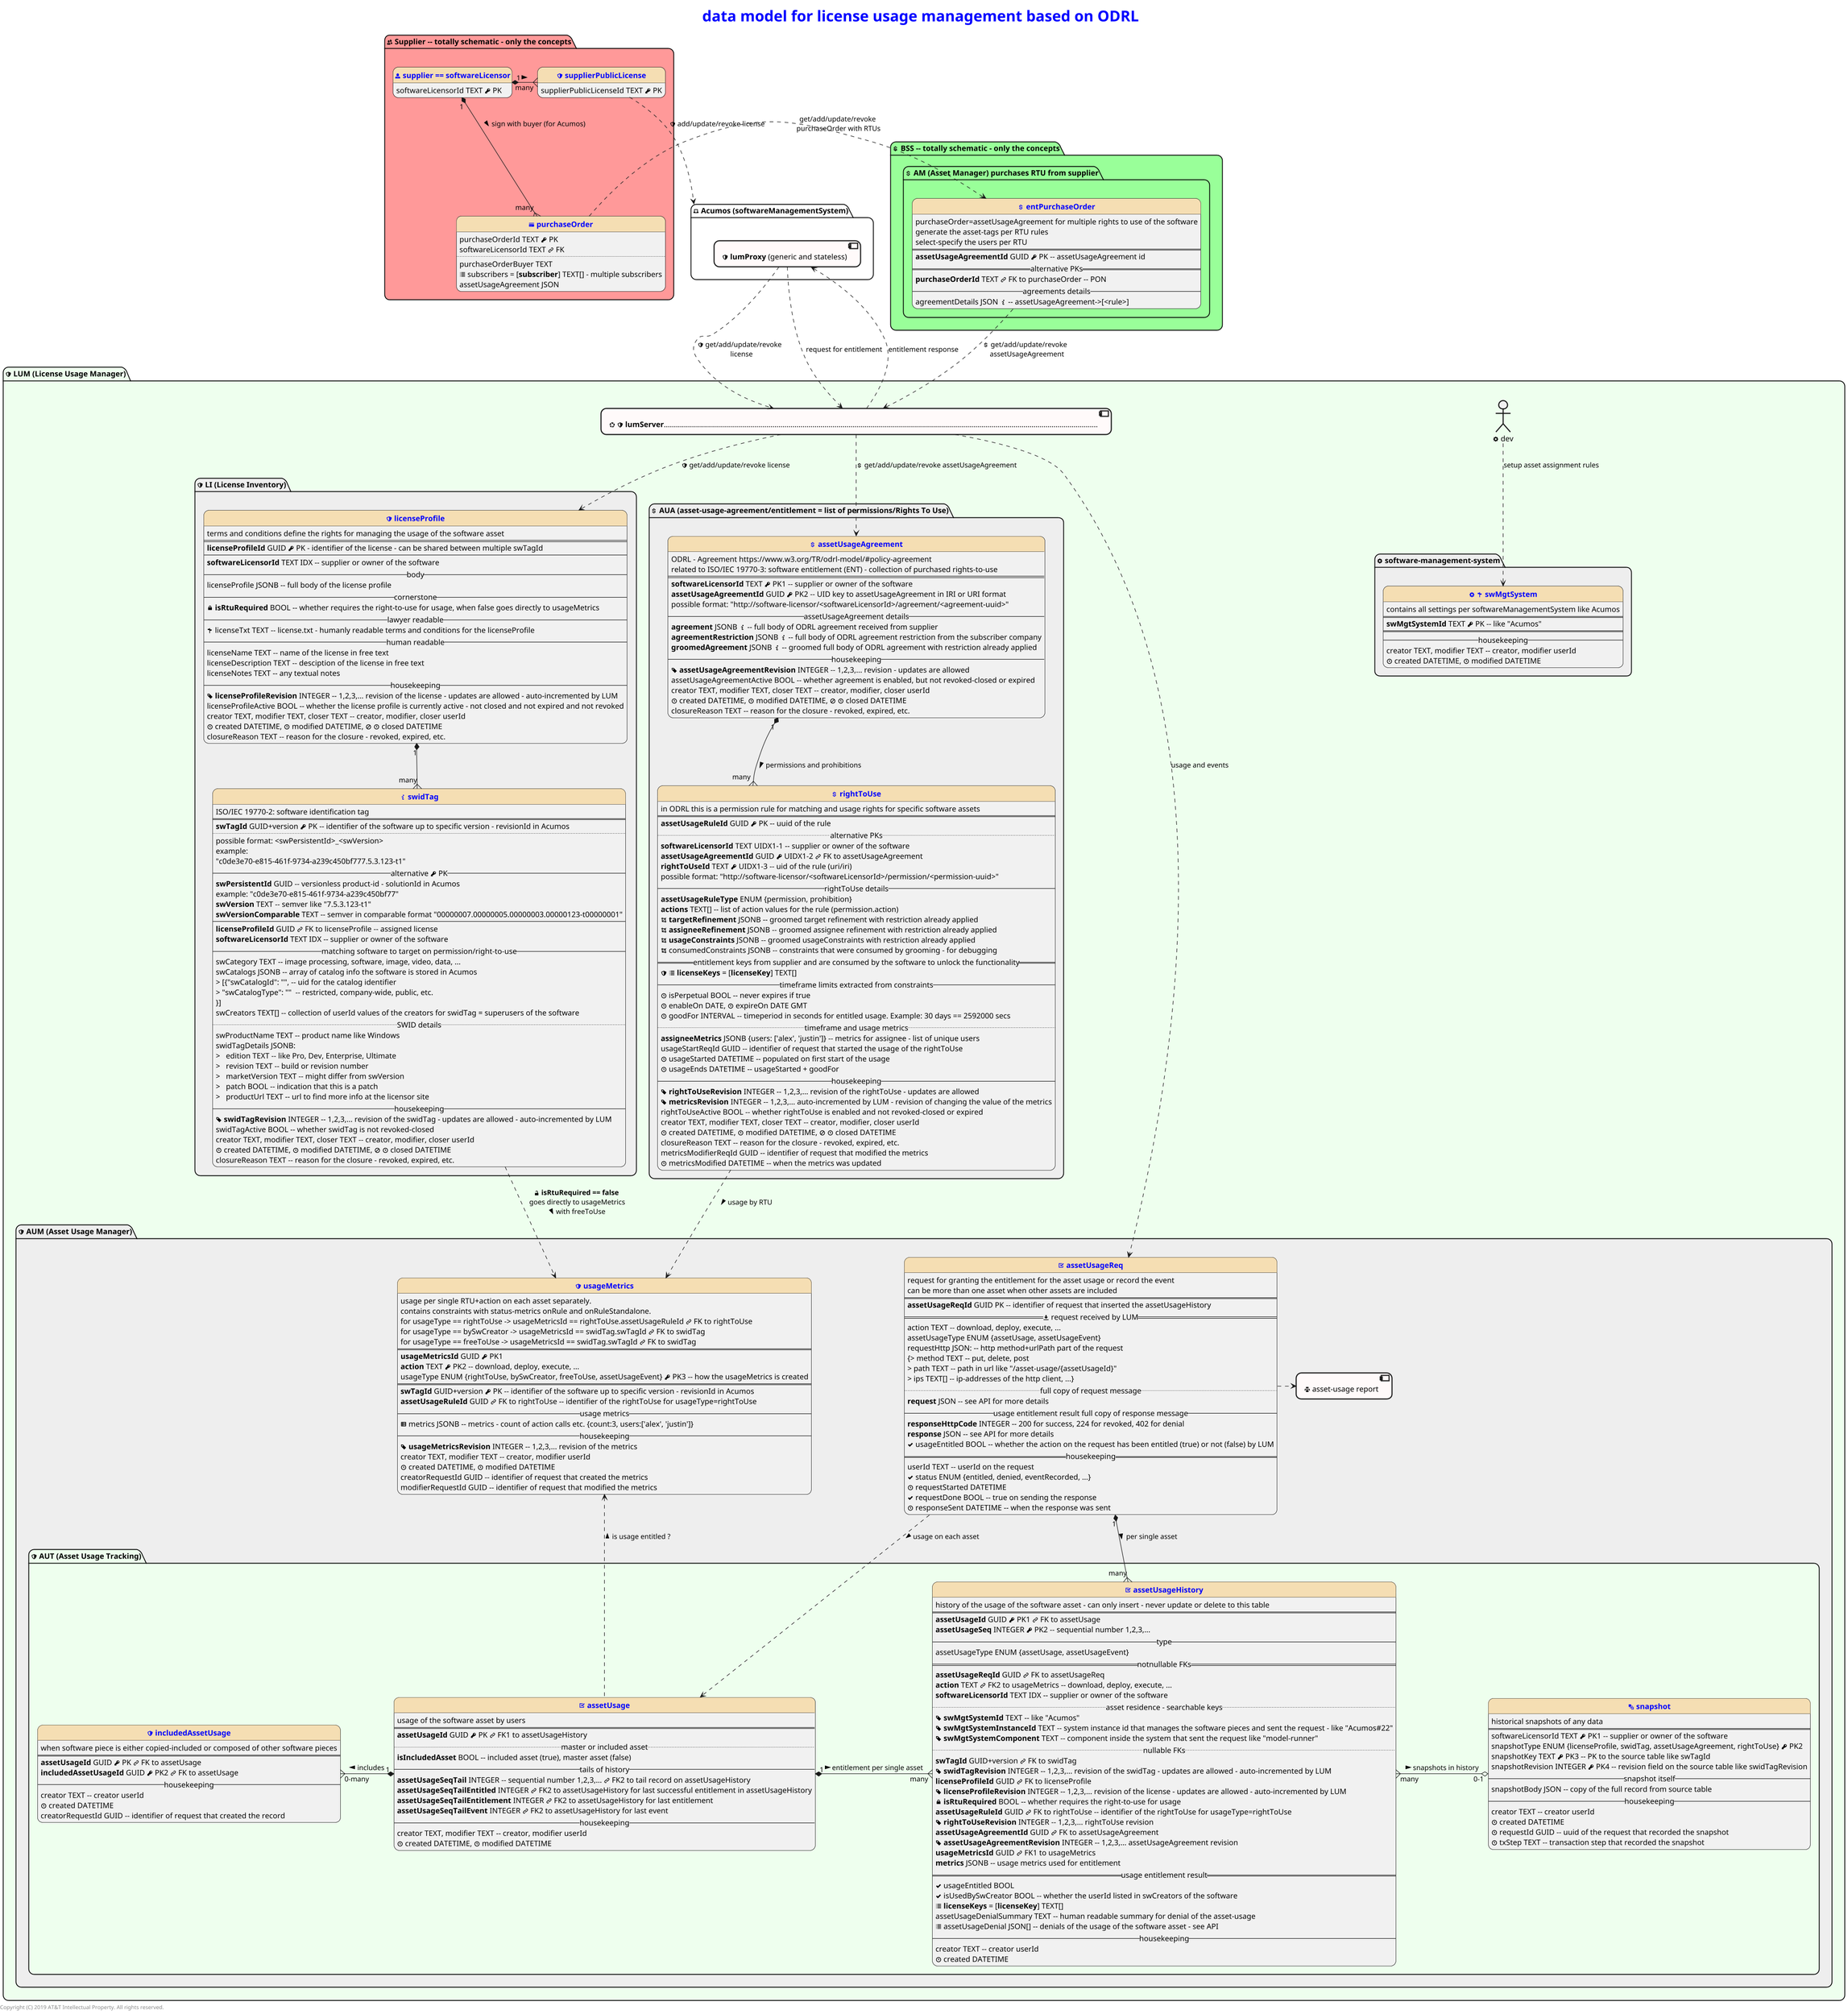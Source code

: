 ' ===============LICENSE_START=======================================================
' Acumos CC-BY-4.0
' ===================================================================================
' Copyright (C) 2019 AT&T Intellectual Property. All rights reserved.
' ===================================================================================
' This Acumos documentation file is distributed by AT&T
' under the Creative Commons Attribution 4.0 International License (the "License");
' you may not use this file except in compliance with the License.
' You may obtain a copy of the License at
'
'      http://creativecommons.org/licenses/by/4.0
'
' This file is distributed on an "AS IS" BASIS,
' WITHOUT WARRANTIES OR CONDITIONS OF ANY KIND, either express or implied.
' See the License for the specific language governing permissions and
' limitations under the License.
' ===============LICENSE_END=========================================================
@startuml lum-architecture
allowmixing
scale 4096*4096

hide empty description
hide class circle
hide methods

skinparam title {
    FontSize 24
    FontColor Blue
    FontStyle Bold
    BorderRoundCorner 15
    BorderThickness 2
}

skinparam roundcorner 20

skinparam class {
    FontColor Blue
    FontStyle Bold
    HeaderBackgroundColor Wheat
}
skinparam component {
    BackgroundColor Snow
}
skinparam usecase {
    FontColor Navy
    BackgroundColor Snow
}

skinparam note {
    FontColor Black
    BackgroundColor azure
}

title = data model for license usage management based on ODRL

package "<&people> Supplier -- totally schematic - only the concepts" as supplierMgt #ff9999 {
    class "<&person> supplier == softwareLicensor" as supplier {
        softwareLicensorId TEXT <&key> PK
    }
    class "<&shield> supplierPublicLicense" as supplierPublicLicense {
        supplierPublicLicenseId TEXT <&key> PK
    }
    class "<&credit-card> purchaseOrder" as purchaseOrder {
        purchaseOrderId TEXT <&key> PK
        softwareLicensorId TEXT <&link-intact> FK
        ..
        purchaseOrderBuyer TEXT
        <&list> subscribers = [<b>subscriber</b>] TEXT[] - multiple subscribers
        assetUsageAgreement JSON
    }
}

package "<&dollar> BSS -- totally schematic - only the concepts" as BSS #99ff99 {
    package "<&dollar> AM (Asset Manager) purchases RTU from supplier" as assetManager {
        class "<&dollar> entPurchaseOrder" as entPurchaseOrder {
            purchaseOrder=assetUsageAgreement for multiple rights to use of the software
            generate the asset-tags per RTU rules
            select-specify the users per RTU
            ==
            <b>assetUsageAgreementId</b> GUID <&key> PK -- assetUsageAgreement id
            ==alternative PKs==
            <b>purchaseOrderId</b> TEXT <&link-intact> FK to purchaseOrder -- PON
            --agreements details--
            agreementDetails JSON <&info> -- assetUsageAgreement->[<rule>]
        }
    }
}

package "<&laptop> Acumos (softwareManagementSystem)" as SMS {
    component "<&shield> <b>lumProxy</b> (generic and stateless)" as lumProxy
}

package "<&shield> LUM (License Usage Manager)" as LUM #eeffee {
    actor "<&cog> dev" as devAdmin

    component "<&aperture> <&shield> <b>lumServer</b>........................................................................................................................................................................................................................" as lumServer

    package "<&cog> software-management-system" as swmgt #eeeeee {
        class "<&cog> <&signpost> swMgtSystem" as swMgtSystem {
            contains all settings per softwareManagementSystem like Acumos
            ==
            <b>swMgtSystemId</b> TEXT <&key> PK -- like "Acumos"
            ==
            --housekeeping--
            creator TEXT, modifier TEXT -- creator, modifier userId
            <&clock> created DATETIME, <&clock> modified DATETIME
        }
    }

    package "<&shield> LI (License Inventory)" as LI #eeeeee {
        class "<&info> swidTag" as swidTag {
            ISO/IEC 19770-2: software identification tag
            ==
            <b>swTagId</b> GUID+version <&key> PK -- identifier of the software up to specific version - revisionId in Acumos
            ..
            possible format: <swPersistentId>_<swVersion>
            example:
            "c0de3e70-e815-461f-9734-a239c450bf777.5.3.123-t1"
            --alternative <&key> PK--
            <b>swPersistentId</b> GUID -- versionless product-id - solutionId in Acumos
            example: "c0de3e70-e815-461f-9734-a239c450bf77"
            <b>swVersion</b> TEXT -- semver like "7.5.3.123-t1"
            <b>swVersionComparable</b> TEXT -- semver in comparable format "00000007.00000005.00000003.00000123-t00000001"
            --
            <b>licenseProfileId</b> GUID <&link-intact> FK to licenseProfile -- assigned license
            <b>softwareLicensorId</b> TEXT IDX -- supplier or owner of the software
            --matching software to target on permission/right-to-use--
            swCategory TEXT -- image processing, software, image, video, data, ...
            swCatalogs JSONB -- array of catalog info the software is stored in Acumos
            > [{"swCatalogId": "", -- uid for the catalog identifier
            > "swCatalogType": ""  -- restricted, company-wide, public, etc.
            }]
            swCreators TEXT[] -- collection of userId values of the creators for swidTag = superusers of the software
            ..SWID details..
            swProductName TEXT -- product name like Windows
            swidTagDetails JSONB:
            >   edition TEXT -- like Pro, Dev, Enterprise, Ultimate
            >   revision TEXT -- build or revision number
            >   marketVersion TEXT -- might differ from swVersion
            >   patch BOOL -- indication that this is a patch
            >   productUrl TEXT -- url to find more info at the licensor site
            --housekeeping--
            <&tag> <b>swidTagRevision</b> INTEGER -- 1,2,3,... revision of the swidTag - updates are allowed - auto-incremented by LUM
            swidTagActive BOOL -- whether swidTag is not revoked-closed
            creator TEXT, modifier TEXT, closer TEXT -- creator, modifier, closer userId
            <&clock> created DATETIME, <&clock> modified DATETIME, <&ban> <&clock> closed DATETIME
            closureReason TEXT -- reason for the closure - revoked, expired, etc.
        }

        class "<&shield> licenseProfile" as licenseProfile {
            terms and conditions define the rights for managing the usage of the software asset
            ==
            <b>licenseProfileId</b> GUID <&key> PK - identifier of the license - can be shared between multiple swTagId
            --
            <b>softwareLicensorId</b> TEXT IDX -- supplier or owner of the software
            --body--
            licenseProfile JSONB -- full body of the license profile
            --cornerstone--
            <&lock-locked> <b>isRtuRequired</b> BOOL -- whether requires the right-to-use for usage, when false goes directly to usageMetrics
            --lawyer readable--
            <&signpost> licenseTxt TEXT -- license.txt - humanly readable terms and conditions for the licenseProfile
            --human readable--
            licenseName TEXT -- name of the license in free text
            licenseDescription TEXT -- desciption of the license in free text
            licenseNotes TEXT -- any textual notes
            --housekeeping--
            <&tag> <b>licenseProfileRevision</b> INTEGER -- 1,2,3,... revision of the license - updates are allowed - auto-incremented by LUM
            licenseProfileActive BOOL -- whether the license profile is currently active - not closed and not expired and not revoked
            creator TEXT, modifier TEXT, closer TEXT -- creator, modifier, closer userId
            <&clock> created DATETIME, <&clock> modified DATETIME, <&ban> <&clock> closed DATETIME
            closureReason TEXT -- reason for the closure - revoked, expired, etc.
        }
    }

    package "<&dollar> AUA (asset-usage-agreement/entitlement = list of permissions/Rights To Use)" as AUA #eeeeee {
        class "<&dollar> assetUsageAgreement" as assetUsageAgreement {
            ODRL - Agreement https://www.w3.org/TR/odrl-model/#policy-agreement
            related to ISO/IEC 19770-3: software entitlement (ENT) - collection of purchased rights-to-use
            ==
            <b>softwareLicensorId</b> TEXT <&key> PK1 -- supplier or owner of the software
            <b>assetUsageAgreementId</b> GUID <&key> PK2 -- UID key to assetUsageAgreement in IRI or URI format
            possible format: "http://software-licensor/<softwareLicensorId>/agreement/<agreement-uuid>"
            --assetUsageAgreement details--
            <b>agreement</b> JSONB <&info> -- full body of ODRL agreement received from supplier
            <b>agreementRestriction</b> JSONB <&info> -- full body of ODRL agreement restriction from the subscriber company
            <b>groomedAgreement</b> JSONB <&info> -- groomed full body of ODRL agreement with restriction already applied
            --housekeeping--
            <&tag> <b>assetUsageAgreementRevision</b> INTEGER -- 1,2,3,... revision - updates are allowed
            assetUsageAgreementActive BOOL -- whether agreement is enabled, but not revoked-closed or expired
            creator TEXT, modifier TEXT, closer TEXT -- creator, modifier, closer userId
            <&clock> created DATETIME, <&clock> modified DATETIME, <&ban> <&clock> closed DATETIME
            closureReason TEXT -- reason for the closure - revoked, expired, etc.
        }
        class "<&dollar> rightToUse" as rightToUse {
            in ODRL this is a permission rule for matching and usage rights for specific software assets
            ==
            <b>assetUsageRuleId</b> GUID <&key> PK -- uuid of the rule
            ..alternative PKs..
            <b>softwareLicensorId</b> TEXT UIDX1-1 -- supplier or owner of the software
            <b>assetUsageAgreementId</b> GUID <&key> UIDX1-2 <&link-intact> FK to assetUsageAgreement
            <b>rightToUseId</b> TEXT <&key> UIDX1-3 -- uid of the rule (uri/iri)
            possible format: "http://software-licensor/<softwareLicensorId>/permission/<permission-uuid>"
            --rightToUse details--
            <b>assetUsageRuleType</b> ENUM {permission, prohibition}
            <b>actions</b> TEXT[] -- list of action values for the rule (permission.action)
            <&crop> <b>targetRefinement</b> JSONB -- groomed target refinement with restriction already applied
            <&crop> <b>assigneeRefinement</b> JSONB -- groomed assignee refinement with restriction already applied
            <&crop> <b>usageConstraints</b> JSONB -- groomed usageConstraints with restriction already applied
            <&crop> consumedConstraints JSONB -- constraints that were consumed by grooming - for debugging
            ==entitlement keys from supplier and are consumed by the software to unlock the functionality==
            <&shield> <&list> <b>licenseKeys</b> = [<b>licenseKey</b>] TEXT[]
            --timeframe limits extracted from constraints--
            <&clock> isPerpetual BOOL -- never expires if true
            <&clock> enableOn DATE, <&clock> expireOn DATE GMT
            <&clock> goodFor INTERVAL -- timeperiod in seconds for entitled usage. Example: 30 days == 2592000 secs
            ..timeframe and usage metrics..
            <b>assigneeMetrics</b> JSONB {users: ['alex', 'justin']} -- metrics for assignee - list of unique users
            usageStartReqId GUID -- identifier of request that started the usage of the rightToUse
            <&clock> usageStarted DATETIME -- populated on first start of the usage
            <&clock> usageEnds DATETIME -- usageStarted + goodFor
            --housekeeping--
            <&tag> <b>rightToUseRevision</b> INTEGER -- 1,2,3,... revision of the rightToUse - updates are allowed
            <&tag> <b>metricsRevision</b> INTEGER -- 1,2,3,... auto-incremented by LUM - revision of changing the value of the metrics
            rightToUseActive BOOL -- whether rightToUse is enabled and not revoked-closed or expired
            creator TEXT, modifier TEXT, closer TEXT -- creator, modifier, closer userId
            <&clock> created DATETIME, <&clock> modified DATETIME, <&ban> <&clock> closed DATETIME
            closureReason TEXT -- reason for the closure - revoked, expired, etc.
            metricsModifierReqId GUID -- identifier of request that modified the metrics
            <&clock> metricsModified DATETIME -- when the metrics was updated
        }
    }

    package "<&shield> AUM (Asset Usage Manager)" as AUM #eeeeee {
        class "<&task> assetUsageReq" as assetUsageReq {
            request for granting the entitlement for the asset usage or record the event
            can be more than one asset when other assets are included
            ==
            <b>assetUsageReqId</b> GUID PK -- identifier of request that inserted the assetUsageHistory
            ==<&data-transfer-download> request received by LUM==
            action TEXT -- download, deploy, execute, ...
            assetUsageType ENUM {assetUsage, assetUsageEvent}
            requestHttp JSON: -- http method+urlPath part of the request
            {> method TEXT -- put, delete, post
            > path TEXT -- path in url like "/asset-usage/{assetUsageId}"
            > ips TEXT[] -- ip-addresses of the http client, ...}
            ..full copy of request message..
            <b>request</b> JSON -- see API for more details
            --usage entitlement result full copy of response message--
            <b>responseHttpCode</b> INTEGER -- 200 for success, 224 for revoked, 402 for denial
            <b>response</b> JSON -- see API for more details
            <&check> usageEntitled BOOL -- whether the action on the request has been entitled (true) or not (false) by LUM
            ==housekeeping==
            userId TEXT -- userId on the request
            <&check> status ENUM {entitled, denied, eventRecorded, ...}
            <&clock> requestStarted DATETIME
            <&check> requestDone BOOL -- true on sending the response
            <&clock> responseSent DATETIME -- when the response was sent
        }

        class "<&shield> usageMetrics" as usageMetrics {
            usage per single RTU+action on each asset separately.
            contains constraints with status-metrics onRule and onRuleStandalone.
            for usageType == rightToUse -> usageMetricsId == rightToUse.assetUsageRuleId <&link-intact> FK to rightToUse
            for usageType == bySwCreator -> usageMetricsId == swidTag.swTagId <&link-intact> FK to swidTag
            for usageType == freeToUse -> usageMetricsId == swidTag.swTagId <&link-intact> FK to swidTag
            ==
            <b>usageMetricsId</b> GUID <&key> PK1
            <b>action</b> TEXT <&key> PK2 -- download, deploy, execute, ...
            usageType ENUM {rightToUse, bySwCreator, freeToUse, assetUsageEvent} <&key> PK3 -- how the usageMetrics is created
            ==
            <b>swTagId</b> GUID+version <&key> PK -- identifier of the software up to specific version - revisionId in Acumos
            <b>assetUsageRuleId</b> GUID <&link-intact> FK to rightToUse -- identifier of the rightToUse for usageType=rightToUse
            --usage metrics--
            <&spreadsheet> metrics JSONB -- metrics - count of action calls etc. {count:3, users:['alex', 'justin']}
            --housekeeping--
            <&tag> <b>usageMetricsRevision</b> INTEGER -- 1,2,3,... revision of the metrics
            creator TEXT, modifier TEXT -- creator, modifier userId
            <&clock> created DATETIME, <&clock> modified DATETIME
            creatorRequestId GUID -- identifier of request that created the metrics
            modifierRequestId GUID -- identifier of request that modified the metrics
        }

        package "<&shield> AUT (Asset Usage Tracking)" as AUT #eeffee {
            class "<&task> assetUsage" as assetUsage {
                usage of the software asset by users
                ==
                <b>assetUsageId</b> GUID <&key> PK <&link-intact> FK1 to assetUsageHistory
                ..master or included asset..
                <b>isIncludedAsset</b> BOOL -- included asset (true), master asset (false)
                --tails of history--
                <b>assetUsageSeqTail</b> INTEGER -- sequential number 1,2,3,... <&link-intact> FK2 to tail record on assetUsageHistory
                <b>assetUsageSeqTailEntitled</b> INTEGER <&link-intact> FK2 to assetUsageHistory for last successful entitlement in assetUsageHistory
                <b>assetUsageSeqTailEntitlement</b> INTEGER <&link-intact> FK2 to assetUsageHistory for last entitlement
                <b>assetUsageSeqTailEvent</b> INTEGER <&link-intact> FK2 to assetUsageHistory for last event
                --housekeeping--
                creator TEXT, modifier TEXT -- creator, modifier userId
                <&clock> created DATETIME, <&clock> modified DATETIME
            }
            class "<&shield> includedAssetUsage" as includedAssetUsage {
                when software piece is either copied-included or composed of other software pieces
                ==
                <b>assetUsageId</b> GUID <&key> PK <&link-intact> FK to assetUsage
                <b>includedAssetUsageId</b> GUID <&key> PK2 <&link-intact> FK to assetUsage
                --housekeeping--
                creator TEXT -- creator userId
                <&clock> created DATETIME
                creatorRequestId GUID -- identifier of request that created the record
            }

            class "<&layers> snapshot" as snapshot {
                historical snapshots of any data
                ==
                softwareLicensorId TEXT <&key> PK1 -- supplier or owner of the software
                snapshotType ENUM {licenseProfile, swidTag, assetUsageAgreement, rightToUse} <&key> PK2
                snapshotKey TEXT <&key> PK3 -- PK to the source table like swTagId
                snapshotRevision INTEGER <&key> PK4 -- revision field on the source table like swidTagRevision
                --snapshot itself--
                snapshotBody JSON -- copy of the full record from source table
                --housekeeping--
                creator TEXT -- creator userId
                <&clock> created DATETIME
                <&clock> requestId GUID -- uuid of the request that recorded the snapshot
                <&clock> txStep TEXT -- transaction step that recorded the snapshot
            }
            class "<&task> assetUsageHistory" as assetUsageHistory {
                history of the usage of the software asset - can only insert - never update or delete to this table
                ==
                <b>assetUsageId</b> GUID <&key> PK1 <&link-intact> FK to assetUsage
                <b>assetUsageSeq</b> INTEGER <&key> PK2 -- sequential number 1,2,3,...
                --type--
                assetUsageType ENUM {assetUsage, assetUsageEvent}
                ==notnullable FKs==
                <b>assetUsageReqId</b> GUID <&link-intact> FK to assetUsageReq
                <b>action</b> TEXT <&link-intact> FK2 to usageMetrics -- download, deploy, execute, ...
                <b>softwareLicensorId</b> TEXT IDX -- supplier or owner of the software
                ..asset residence - searchable keys..
                <&tag> <b>swMgtSystemId</b> TEXT -- like "Acumos"
                <&tag> <b>swMgtSystemInstanceId</b> TEXT -- system instance id that manages the software pieces and sent the request - like "Acumos#22"
                <&tag> <b>swMgtSystemComponent</b> TEXT -- component inside the system that sent the request like "model-runner"
                ..nullable FKs..
                <b>swTagId</b> GUID+version <&link-intact> FK to swidTag
                <&tag> <b>swidTagRevision</b> INTEGER -- 1,2,3,... revision of the swidTag - updates are allowed - auto-incremented by LUM
                <b>licenseProfileId</b> GUID <&link-intact> FK to licenseProfile
                <&tag> <b>licenseProfileRevision</b> INTEGER -- 1,2,3,... revision of the license - updates are allowed - auto-incremented by LUM
                <&lock-locked> <b>isRtuRequired</b> BOOL -- whether requires the right-to-use for usage
                <b>assetUsageRuleId</b> GUID <&link-intact> FK to rightToUse -- identifier of the rightToUse for usageType=rightToUse
                <&tag> <b>rightToUseRevision</b> INTEGER -- 1,2,3,... rightToUse revision
                <b>assetUsageAgreementId</b> GUID <&link-intact> FK to assetUsageAgreement
                <&tag> <b>assetUsageAgreementRevision</b> INTEGER -- 1,2,3,... assetUsageAgreement revision
                <b>usageMetricsId</b> GUID <&link-intact> FK1 to usageMetrics
                <b>metrics</b> JSONB -- usage metrics used for entitlement
                ==usage entitlement result==
                <&check> usageEntitled BOOL
                <&check> isUsedBySwCreator BOOL -- whether the userId listed in swCreators of the software
                <&list> <b>licenseKeys</b> = [<b>licenseKey</b>] TEXT[]
                assetUsageDenialSummary TEXT -- human readable summary for denial of the asset-usage
                <&list> assetUsageDenial JSON[] -- denials of the usage of the software asset - see API
                --housekeeping--
                creator TEXT -- creator userId
                <&clock> created DATETIME
            }
        }
        component "<&print> asset-usage report" as AUMReport
    }
}

supplier "1" *--{ "many" purchaseOrder : sign with buyer (for Acumos) >
supplier "1" *-{ "many" supplierPublicLicense : >
purchaseOrder .> entPurchaseOrder : get/add/update/revoke\n purchaseOrder with RTUs


supplierPublicLicense .right.> SMS : <&shield> add/update/revoke license
lumProxy .down.> lumServer : <&shield> get/add/update/revoke \n license

lumProxy .down.> lumServer : request for entitlement
lumServer .up.> lumProxy : entitlement response

entPurchaseOrder .down.> lumServer : <&dollar> get/add/update/revoke \n assetUsageAgreement

lumServer ..> licenseProfile : <&shield> get/add/update/revoke license

licenseProfile "1" *--{ "many" swidTag

devAdmin ..> swMgtSystem : setup asset assignment rules

lumServer ..> assetUsageAgreement : <&dollar> get/add/update/revoke assetUsageAgreement

assetUsageAgreement "1" *--{ "many" rightToUse : permissions and prohibitions >

swidTag ..> usageMetrics : <&lock-unlocked> <b>isRtuRequired == false</b> \n goes directly to usageMetrics \n with freeToUse >

rightToUse ..> usageMetrics : usage by RTU >

assetUsage .up.> usageMetrics : is usage entitled ? >

includedAssetUsage "0-many" }-* "1" assetUsage : includes <
assetUsage "1" *-{ "many" assetUsageHistory : entitlement per single asset >
assetUsageHistory "many" }-o "0-1" snapshot  : snapshots in history >


lumServer ..> assetUsageReq : usage and events
assetUsageReq ..> assetUsage : usage on each asset >
assetUsageReq "1" *--{ "many" assetUsageHistory : per single asset >

assetUsageReq .> AUMReport

left footer
    Copyright (C) 2019 AT&T Intellectual Property. All rights reserved.
endfooter

@enduml
